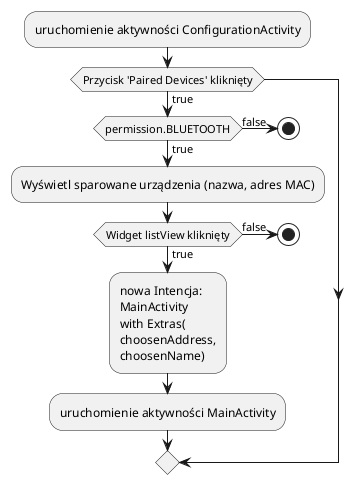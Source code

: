 @startuml
'https://plantuml.com/activity-diagram-beta

:uruchomienie aktywności ConfigurationActivity;
if (Przycisk 'Paired Devices' kliknięty) then(true)
if (permission.BLUETOOTH) then (true)
  :Wyświetl sparowane urządzenia (nazwa, adres MAC);
  if (Widget listView kliknięty) then (true)
    :nowa Intencja:
    MainActivity
    with Extras(
    choosenAddress,
    choosenName);
    :uruchomienie aktywności MainActivity;
    else (false)
      stop
  endif
else (false)
stop
endif


@enduml
